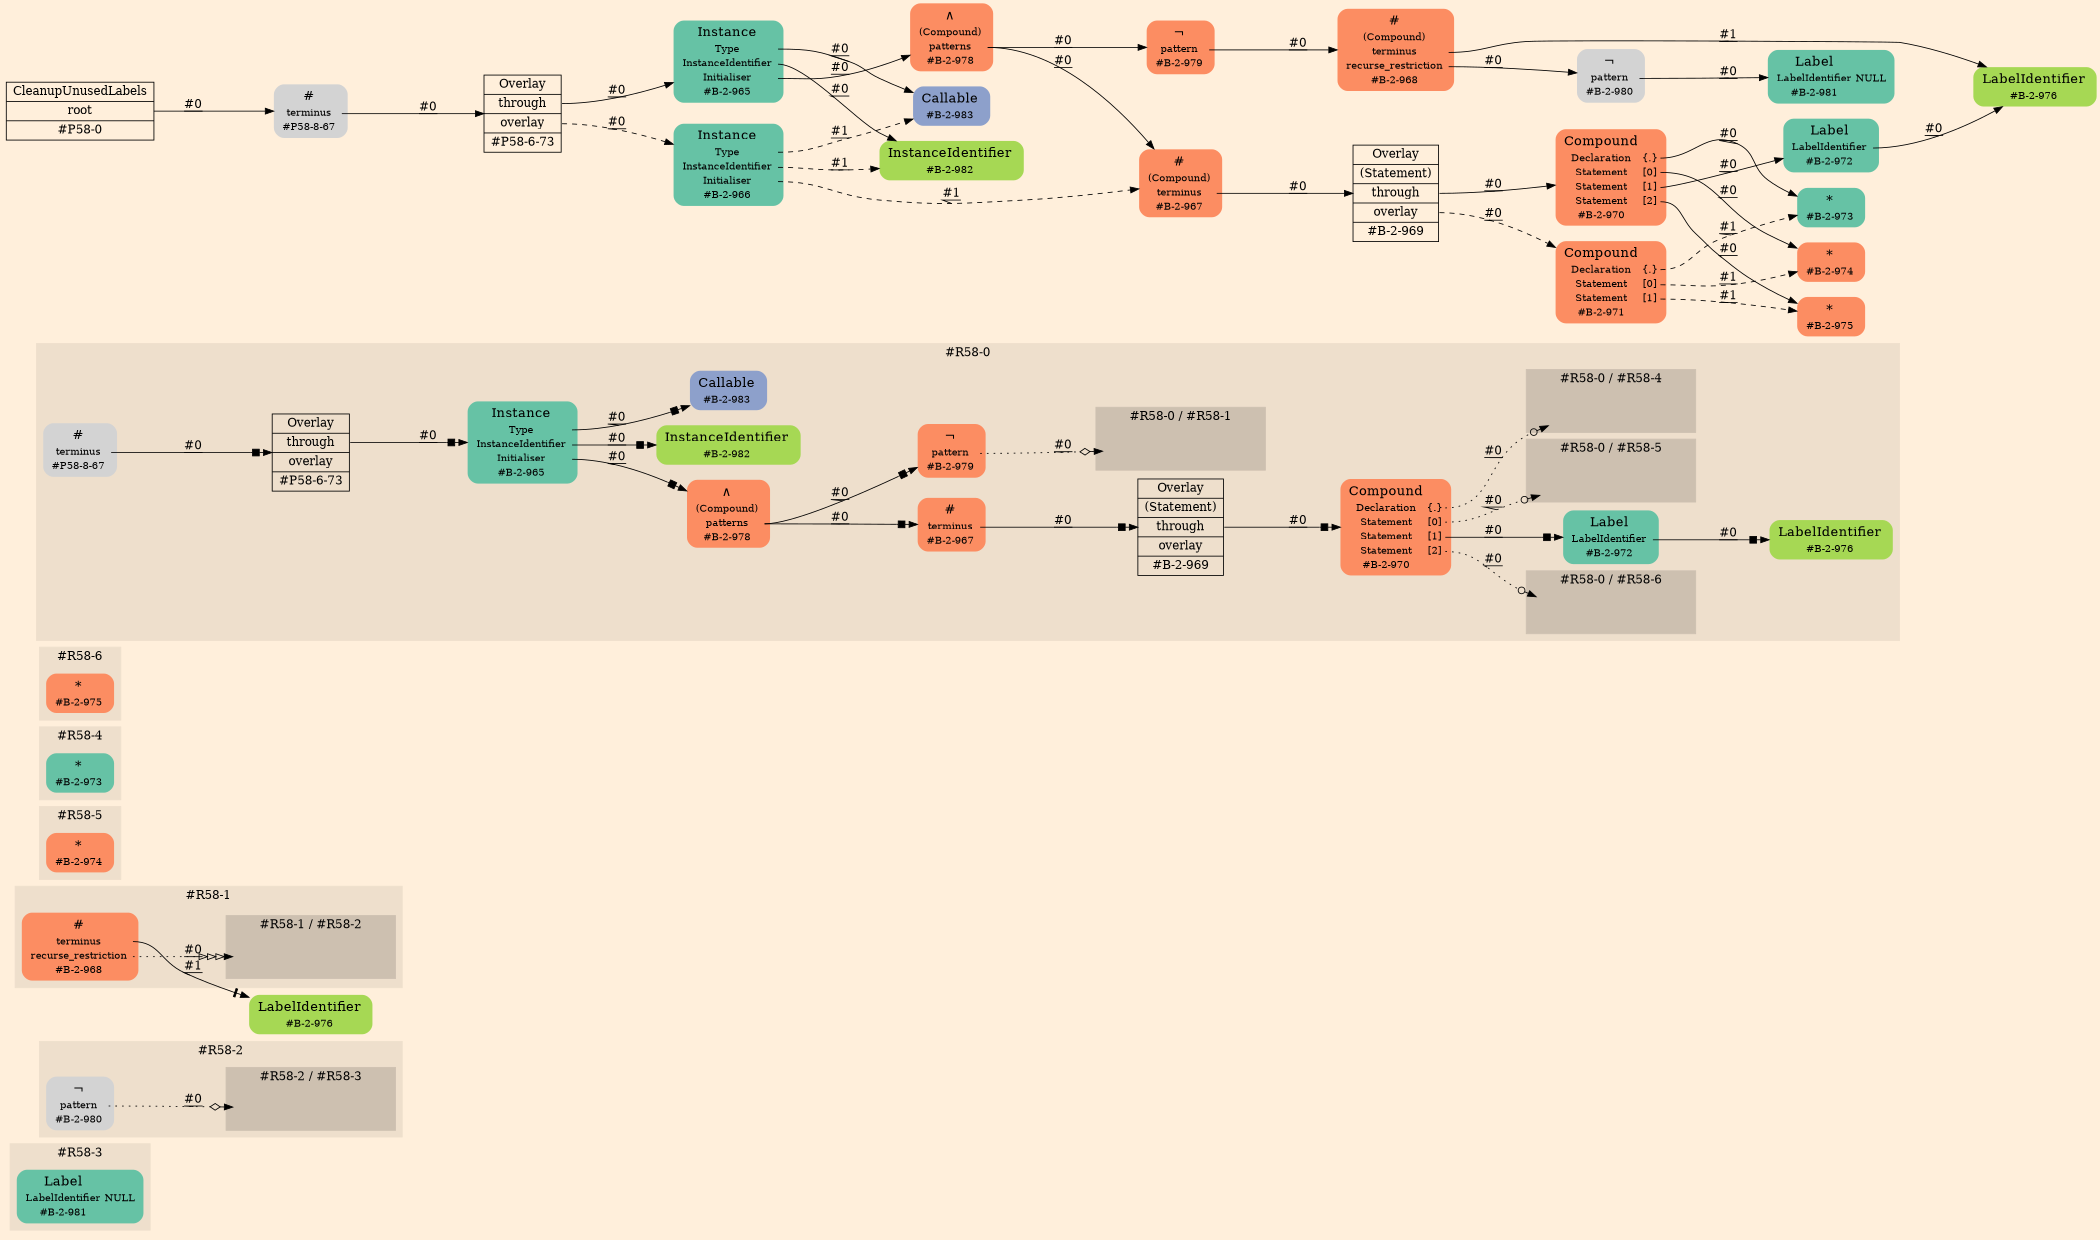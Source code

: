 digraph Inferno {
graph [
    rankdir = "LR"
    ranksep = 1.0
    size = "14,20"
    bgcolor = antiquewhite1
    color = black
    fontcolor = black
];
node [
];

// -------------------- figure #R58-3 --------------------
subgraph "cluster#R58-3" {
    label = "#R58-3"
    style = "filled"
    color = antiquewhite2
    "#R58-3 / #B-2-981" [
        shape = "plaintext"
        fillcolor = "/set28/1"
        label = <<TABLE BORDER="0" CELLBORDER="0" CELLSPACING="0">
         <TR><TD><FONT POINT-SIZE="16.0">Label</FONT></TD><TD></TD></TR>
         <TR><TD>LabelIdentifier</TD><TD PORT="port0">NULL</TD></TR>
         <TR><TD>#B-2-981</TD><TD PORT="port1"></TD></TR>
        </TABLE>>
        style = "rounded,filled"
        fontsize = "12"
    ];
    
}


// -------------------- figure #R58-2 --------------------
subgraph "cluster#R58-2" {
    label = "#R58-2"
    style = "filled"
    color = antiquewhite2
    "#R58-2 / #B-2-980" [
        shape = "plaintext"
        label = <<TABLE BORDER="0" CELLBORDER="0" CELLSPACING="0">
         <TR><TD><FONT POINT-SIZE="16.0">¬</FONT></TD><TD></TD></TR>
         <TR><TD>pattern</TD><TD PORT="port0"></TD></TR>
         <TR><TD>#B-2-980</TD><TD PORT="port1"></TD></TR>
        </TABLE>>
        style = "rounded,filled"
        fontsize = "12"
    ];
    
    subgraph "cluster#R58-2 / #R58-3" {
        label = "#R58-2 / #R58-3"
        style = "filled"
        color = antiquewhite3
        "#R58-2 / #0 / #B-2-981" [
            shape = "none"
            style = "invisible"
        ];
        
    }
    
}


// -------------------- figure #R58-1 --------------------
"#R58-1 / #B-2-976" [
    shape = "plaintext"
    fillcolor = "/set28/5"
    label = <<TABLE BORDER="0" CELLBORDER="0" CELLSPACING="0">
     <TR><TD><FONT POINT-SIZE="16.0">LabelIdentifier</FONT></TD><TD></TD></TR>
     <TR><TD>#B-2-976</TD><TD PORT="port0"></TD></TR>
    </TABLE>>
    style = "rounded,filled"
    fontsize = "12"
];

subgraph "cluster#R58-1" {
    label = "#R58-1"
    style = "filled"
    color = antiquewhite2
    "#R58-1 / #B-2-968" [
        shape = "plaintext"
        fillcolor = "/set28/2"
        label = <<TABLE BORDER="0" CELLBORDER="0" CELLSPACING="0">
         <TR><TD><FONT POINT-SIZE="16.0">#</FONT></TD><TD></TD></TR>
         <TR><TD>terminus</TD><TD PORT="port0"></TD></TR>
         <TR><TD>recurse_restriction</TD><TD PORT="port1"></TD></TR>
         <TR><TD>#B-2-968</TD><TD PORT="port2"></TD></TR>
        </TABLE>>
        style = "rounded,filled"
        fontsize = "12"
    ];
    
    subgraph "cluster#R58-1 / #R58-2" {
        label = "#R58-1 / #R58-2"
        style = "filled"
        color = antiquewhite3
        "#R58-1 / #0 / #B-2-980" [
            shape = "none"
            style = "invisible"
        ];
        
    }
    
}


// -------------------- figure #R58-5 --------------------
subgraph "cluster#R58-5" {
    label = "#R58-5"
    style = "filled"
    color = antiquewhite2
    "#R58-5 / #B-2-974" [
        shape = "plaintext"
        fillcolor = "/set28/2"
        label = <<TABLE BORDER="0" CELLBORDER="0" CELLSPACING="0">
         <TR><TD><FONT POINT-SIZE="16.0">*</FONT></TD><TD></TD></TR>
         <TR><TD>#B-2-974</TD><TD PORT="port0"></TD></TR>
        </TABLE>>
        style = "rounded,filled"
        fontsize = "12"
    ];
    
}


// -------------------- figure #R58-4 --------------------
subgraph "cluster#R58-4" {
    label = "#R58-4"
    style = "filled"
    color = antiquewhite2
    "#R58-4 / #B-2-973" [
        shape = "plaintext"
        fillcolor = "/set28/1"
        label = <<TABLE BORDER="0" CELLBORDER="0" CELLSPACING="0">
         <TR><TD><FONT POINT-SIZE="16.0">*</FONT></TD><TD></TD></TR>
         <TR><TD>#B-2-973</TD><TD PORT="port0"></TD></TR>
        </TABLE>>
        style = "rounded,filled"
        fontsize = "12"
    ];
    
}


// -------------------- figure #R58-6 --------------------
subgraph "cluster#R58-6" {
    label = "#R58-6"
    style = "filled"
    color = antiquewhite2
    "#R58-6 / #B-2-975" [
        shape = "plaintext"
        fillcolor = "/set28/2"
        label = <<TABLE BORDER="0" CELLBORDER="0" CELLSPACING="0">
         <TR><TD><FONT POINT-SIZE="16.0">*</FONT></TD><TD></TD></TR>
         <TR><TD>#B-2-975</TD><TD PORT="port0"></TD></TR>
        </TABLE>>
        style = "rounded,filled"
        fontsize = "12"
    ];
    
}


// -------------------- figure #R58-0 --------------------
subgraph "cluster#R58-0" {
    label = "#R58-0"
    style = "filled"
    color = antiquewhite2
    "#R58-0 / #B-2-965" [
        shape = "plaintext"
        fillcolor = "/set28/1"
        label = <<TABLE BORDER="0" CELLBORDER="0" CELLSPACING="0">
         <TR><TD><FONT POINT-SIZE="16.0">Instance</FONT></TD><TD></TD></TR>
         <TR><TD>Type</TD><TD PORT="port0"></TD></TR>
         <TR><TD>InstanceIdentifier</TD><TD PORT="port1"></TD></TR>
         <TR><TD>Initialiser</TD><TD PORT="port2"></TD></TR>
         <TR><TD>#B-2-965</TD><TD PORT="port3"></TD></TR>
        </TABLE>>
        style = "rounded,filled"
        fontsize = "12"
    ];
    
    "#R58-0 / #B-2-982" [
        shape = "plaintext"
        fillcolor = "/set28/5"
        label = <<TABLE BORDER="0" CELLBORDER="0" CELLSPACING="0">
         <TR><TD><FONT POINT-SIZE="16.0">InstanceIdentifier</FONT></TD><TD></TD></TR>
         <TR><TD>#B-2-982</TD><TD PORT="port0"></TD></TR>
        </TABLE>>
        style = "rounded,filled"
        fontsize = "12"
    ];
    
    "#R58-0 / #B-2-970" [
        shape = "plaintext"
        fillcolor = "/set28/2"
        label = <<TABLE BORDER="0" CELLBORDER="0" CELLSPACING="0">
         <TR><TD><FONT POINT-SIZE="16.0">Compound</FONT></TD><TD></TD></TR>
         <TR><TD>Declaration</TD><TD PORT="port0">{.}</TD></TR>
         <TR><TD>Statement</TD><TD PORT="port1">[0]</TD></TR>
         <TR><TD>Statement</TD><TD PORT="port2">[1]</TD></TR>
         <TR><TD>Statement</TD><TD PORT="port3">[2]</TD></TR>
         <TR><TD>#B-2-970</TD><TD PORT="port4"></TD></TR>
        </TABLE>>
        style = "rounded,filled"
        fontsize = "12"
    ];
    
    "#R58-0 / #B-2-972" [
        shape = "plaintext"
        fillcolor = "/set28/1"
        label = <<TABLE BORDER="0" CELLBORDER="0" CELLSPACING="0">
         <TR><TD><FONT POINT-SIZE="16.0">Label</FONT></TD><TD></TD></TR>
         <TR><TD>LabelIdentifier</TD><TD PORT="port0"></TD></TR>
         <TR><TD>#B-2-972</TD><TD PORT="port1"></TD></TR>
        </TABLE>>
        style = "rounded,filled"
        fontsize = "12"
    ];
    
    "#R58-0 / #P58-8-67" [
        shape = "plaintext"
        label = <<TABLE BORDER="0" CELLBORDER="0" CELLSPACING="0">
         <TR><TD><FONT POINT-SIZE="16.0">#</FONT></TD><TD></TD></TR>
         <TR><TD>terminus</TD><TD PORT="port0"></TD></TR>
         <TR><TD>#P58-8-67</TD><TD PORT="port1"></TD></TR>
        </TABLE>>
        style = "rounded,filled"
        fontsize = "12"
    ];
    
    "#R58-0 / #B-2-978" [
        shape = "plaintext"
        fillcolor = "/set28/2"
        label = <<TABLE BORDER="0" CELLBORDER="0" CELLSPACING="0">
         <TR><TD><FONT POINT-SIZE="16.0">∧</FONT></TD><TD></TD></TR>
         <TR><TD>(Compound)</TD><TD PORT="port0"></TD></TR>
         <TR><TD>patterns</TD><TD PORT="port1"></TD></TR>
         <TR><TD>#B-2-978</TD><TD PORT="port2"></TD></TR>
        </TABLE>>
        style = "rounded,filled"
        fontsize = "12"
    ];
    
    "#R58-0 / #B-2-967" [
        shape = "plaintext"
        fillcolor = "/set28/2"
        label = <<TABLE BORDER="0" CELLBORDER="0" CELLSPACING="0">
         <TR><TD><FONT POINT-SIZE="16.0">#</FONT></TD><TD></TD></TR>
         <TR><TD>terminus</TD><TD PORT="port0"></TD></TR>
         <TR><TD>#B-2-967</TD><TD PORT="port1"></TD></TR>
        </TABLE>>
        style = "rounded,filled"
        fontsize = "12"
    ];
    
    "#R58-0 / #B-2-979" [
        shape = "plaintext"
        fillcolor = "/set28/2"
        label = <<TABLE BORDER="0" CELLBORDER="0" CELLSPACING="0">
         <TR><TD><FONT POINT-SIZE="16.0">¬</FONT></TD><TD></TD></TR>
         <TR><TD>pattern</TD><TD PORT="port0"></TD></TR>
         <TR><TD>#B-2-979</TD><TD PORT="port1"></TD></TR>
        </TABLE>>
        style = "rounded,filled"
        fontsize = "12"
    ];
    
    "#R58-0 / #B-2-983" [
        shape = "plaintext"
        fillcolor = "/set28/3"
        label = <<TABLE BORDER="0" CELLBORDER="0" CELLSPACING="0">
         <TR><TD><FONT POINT-SIZE="16.0">Callable</FONT></TD><TD></TD></TR>
         <TR><TD>#B-2-983</TD><TD PORT="port0"></TD></TR>
        </TABLE>>
        style = "rounded,filled"
        fontsize = "12"
    ];
    
    "#R58-0 / #B-2-976" [
        shape = "plaintext"
        fillcolor = "/set28/5"
        label = <<TABLE BORDER="0" CELLBORDER="0" CELLSPACING="0">
         <TR><TD><FONT POINT-SIZE="16.0">LabelIdentifier</FONT></TD><TD></TD></TR>
         <TR><TD>#B-2-976</TD><TD PORT="port0"></TD></TR>
        </TABLE>>
        style = "rounded,filled"
        fontsize = "12"
    ];
    
    "#R58-0 / #P58-6-73" [
        shape = "record"
        fillcolor = antiquewhite2
        label = "<fixed> Overlay | <port0> through | <port1> overlay | <port2> #P58-6-73"
        style = "filled"
        fontsize = "14"
        color = black
        fontcolor = black
    ];
    
    "#R58-0 / #B-2-969" [
        shape = "record"
        fillcolor = antiquewhite2
        label = "<fixed> Overlay | <port0> (Statement) | <port1> through | <port2> overlay | <port3> #B-2-969"
        style = "filled"
        fontsize = "14"
        color = black
        fontcolor = black
    ];
    
    subgraph "cluster#R58-0 / #R58-6" {
        label = "#R58-0 / #R58-6"
        style = "filled"
        color = antiquewhite3
        "#R58-0 / #0 / #B-2-975" [
            shape = "none"
            style = "invisible"
        ];
        
    }
    
    subgraph "cluster#R58-0 / #R58-4" {
        label = "#R58-0 / #R58-4"
        style = "filled"
        color = antiquewhite3
        "#R58-0 / #0 / #B-2-973" [
            shape = "none"
            style = "invisible"
        ];
        
    }
    
    subgraph "cluster#R58-0 / #R58-5" {
        label = "#R58-0 / #R58-5"
        style = "filled"
        color = antiquewhite3
        "#R58-0 / #0 / #B-2-974" [
            shape = "none"
            style = "invisible"
        ];
        
    }
    
    subgraph "cluster#R58-0 / #R58-1" {
        label = "#R58-0 / #R58-1"
        style = "filled"
        color = antiquewhite3
        "#R58-0 / #0 / #B-2-968" [
            shape = "none"
            style = "invisible"
        ];
        
    }
    
}


// -------------------- transformation figure --------------------
"CR#P58-0" [
    shape = "record"
    fillcolor = antiquewhite1
    label = "<fixed> CleanupUnusedLabels | <port0> root | <port1> #P58-0"
    style = "filled"
    fontsize = "14"
    color = black
    fontcolor = black
];

"#P58-8-67" [
    shape = "plaintext"
    label = <<TABLE BORDER="0" CELLBORDER="0" CELLSPACING="0">
     <TR><TD><FONT POINT-SIZE="16.0">#</FONT></TD><TD></TD></TR>
     <TR><TD>terminus</TD><TD PORT="port0"></TD></TR>
     <TR><TD>#P58-8-67</TD><TD PORT="port1"></TD></TR>
    </TABLE>>
    style = "rounded,filled"
    fontsize = "12"
];

"#P58-6-73" [
    shape = "record"
    fillcolor = antiquewhite1
    label = "<fixed> Overlay | <port0> through | <port1> overlay | <port2> #P58-6-73"
    style = "filled"
    fontsize = "14"
    color = black
    fontcolor = black
];

"#B-2-965" [
    shape = "plaintext"
    fillcolor = "/set28/1"
    label = <<TABLE BORDER="0" CELLBORDER="0" CELLSPACING="0">
     <TR><TD><FONT POINT-SIZE="16.0">Instance</FONT></TD><TD></TD></TR>
     <TR><TD>Type</TD><TD PORT="port0"></TD></TR>
     <TR><TD>InstanceIdentifier</TD><TD PORT="port1"></TD></TR>
     <TR><TD>Initialiser</TD><TD PORT="port2"></TD></TR>
     <TR><TD>#B-2-965</TD><TD PORT="port3"></TD></TR>
    </TABLE>>
    style = "rounded,filled"
    fontsize = "12"
];

"#B-2-983" [
    shape = "plaintext"
    fillcolor = "/set28/3"
    label = <<TABLE BORDER="0" CELLBORDER="0" CELLSPACING="0">
     <TR><TD><FONT POINT-SIZE="16.0">Callable</FONT></TD><TD></TD></TR>
     <TR><TD>#B-2-983</TD><TD PORT="port0"></TD></TR>
    </TABLE>>
    style = "rounded,filled"
    fontsize = "12"
];

"#B-2-982" [
    shape = "plaintext"
    fillcolor = "/set28/5"
    label = <<TABLE BORDER="0" CELLBORDER="0" CELLSPACING="0">
     <TR><TD><FONT POINT-SIZE="16.0">InstanceIdentifier</FONT></TD><TD></TD></TR>
     <TR><TD>#B-2-982</TD><TD PORT="port0"></TD></TR>
    </TABLE>>
    style = "rounded,filled"
    fontsize = "12"
];

"#B-2-978" [
    shape = "plaintext"
    fillcolor = "/set28/2"
    label = <<TABLE BORDER="0" CELLBORDER="0" CELLSPACING="0">
     <TR><TD><FONT POINT-SIZE="16.0">∧</FONT></TD><TD></TD></TR>
     <TR><TD>(Compound)</TD><TD PORT="port0"></TD></TR>
     <TR><TD>patterns</TD><TD PORT="port1"></TD></TR>
     <TR><TD>#B-2-978</TD><TD PORT="port2"></TD></TR>
    </TABLE>>
    style = "rounded,filled"
    fontsize = "12"
];

"#B-2-967" [
    shape = "plaintext"
    fillcolor = "/set28/2"
    label = <<TABLE BORDER="0" CELLBORDER="0" CELLSPACING="0">
     <TR><TD><FONT POINT-SIZE="16.0">#</FONT></TD><TD></TD></TR>
     <TR><TD>(Compound)</TD><TD PORT="port0"></TD></TR>
     <TR><TD>terminus</TD><TD PORT="port1"></TD></TR>
     <TR><TD>#B-2-967</TD><TD PORT="port2"></TD></TR>
    </TABLE>>
    style = "rounded,filled"
    fontsize = "12"
];

"#B-2-969" [
    shape = "record"
    fillcolor = antiquewhite1
    label = "<fixed> Overlay | <port0> (Statement) | <port1> through | <port2> overlay | <port3> #B-2-969"
    style = "filled"
    fontsize = "14"
    color = black
    fontcolor = black
];

"#B-2-970" [
    shape = "plaintext"
    fillcolor = "/set28/2"
    label = <<TABLE BORDER="0" CELLBORDER="0" CELLSPACING="0">
     <TR><TD><FONT POINT-SIZE="16.0">Compound</FONT></TD><TD></TD></TR>
     <TR><TD>Declaration</TD><TD PORT="port0">{.}</TD></TR>
     <TR><TD>Statement</TD><TD PORT="port1">[0]</TD></TR>
     <TR><TD>Statement</TD><TD PORT="port2">[1]</TD></TR>
     <TR><TD>Statement</TD><TD PORT="port3">[2]</TD></TR>
     <TR><TD>#B-2-970</TD><TD PORT="port4"></TD></TR>
    </TABLE>>
    style = "rounded,filled"
    fontsize = "12"
];

"#B-2-973" [
    shape = "plaintext"
    fillcolor = "/set28/1"
    label = <<TABLE BORDER="0" CELLBORDER="0" CELLSPACING="0">
     <TR><TD><FONT POINT-SIZE="16.0">*</FONT></TD><TD></TD></TR>
     <TR><TD>#B-2-973</TD><TD PORT="port0"></TD></TR>
    </TABLE>>
    style = "rounded,filled"
    fontsize = "12"
];

"#B-2-974" [
    shape = "plaintext"
    fillcolor = "/set28/2"
    label = <<TABLE BORDER="0" CELLBORDER="0" CELLSPACING="0">
     <TR><TD><FONT POINT-SIZE="16.0">*</FONT></TD><TD></TD></TR>
     <TR><TD>#B-2-974</TD><TD PORT="port0"></TD></TR>
    </TABLE>>
    style = "rounded,filled"
    fontsize = "12"
];

"#B-2-972" [
    shape = "plaintext"
    fillcolor = "/set28/1"
    label = <<TABLE BORDER="0" CELLBORDER="0" CELLSPACING="0">
     <TR><TD><FONT POINT-SIZE="16.0">Label</FONT></TD><TD></TD></TR>
     <TR><TD>LabelIdentifier</TD><TD PORT="port0"></TD></TR>
     <TR><TD>#B-2-972</TD><TD PORT="port1"></TD></TR>
    </TABLE>>
    style = "rounded,filled"
    fontsize = "12"
];

"#B-2-976" [
    shape = "plaintext"
    fillcolor = "/set28/5"
    label = <<TABLE BORDER="0" CELLBORDER="0" CELLSPACING="0">
     <TR><TD><FONT POINT-SIZE="16.0">LabelIdentifier</FONT></TD><TD></TD></TR>
     <TR><TD>#B-2-976</TD><TD PORT="port0"></TD></TR>
    </TABLE>>
    style = "rounded,filled"
    fontsize = "12"
];

"#B-2-975" [
    shape = "plaintext"
    fillcolor = "/set28/2"
    label = <<TABLE BORDER="0" CELLBORDER="0" CELLSPACING="0">
     <TR><TD><FONT POINT-SIZE="16.0">*</FONT></TD><TD></TD></TR>
     <TR><TD>#B-2-975</TD><TD PORT="port0"></TD></TR>
    </TABLE>>
    style = "rounded,filled"
    fontsize = "12"
];

"#B-2-971" [
    shape = "plaintext"
    fillcolor = "/set28/2"
    label = <<TABLE BORDER="0" CELLBORDER="0" CELLSPACING="0">
     <TR><TD><FONT POINT-SIZE="16.0">Compound</FONT></TD><TD></TD></TR>
     <TR><TD>Declaration</TD><TD PORT="port0">{.}</TD></TR>
     <TR><TD>Statement</TD><TD PORT="port1">[0]</TD></TR>
     <TR><TD>Statement</TD><TD PORT="port2">[1]</TD></TR>
     <TR><TD>#B-2-971</TD><TD PORT="port3"></TD></TR>
    </TABLE>>
    style = "rounded,filled"
    fontsize = "12"
];

"#B-2-979" [
    shape = "plaintext"
    fillcolor = "/set28/2"
    label = <<TABLE BORDER="0" CELLBORDER="0" CELLSPACING="0">
     <TR><TD><FONT POINT-SIZE="16.0">¬</FONT></TD><TD></TD></TR>
     <TR><TD>pattern</TD><TD PORT="port0"></TD></TR>
     <TR><TD>#B-2-979</TD><TD PORT="port1"></TD></TR>
    </TABLE>>
    style = "rounded,filled"
    fontsize = "12"
];

"#B-2-968" [
    shape = "plaintext"
    fillcolor = "/set28/2"
    label = <<TABLE BORDER="0" CELLBORDER="0" CELLSPACING="0">
     <TR><TD><FONT POINT-SIZE="16.0">#</FONT></TD><TD></TD></TR>
     <TR><TD>(Compound)</TD><TD PORT="port0"></TD></TR>
     <TR><TD>terminus</TD><TD PORT="port1"></TD></TR>
     <TR><TD>recurse_restriction</TD><TD PORT="port2"></TD></TR>
     <TR><TD>#B-2-968</TD><TD PORT="port3"></TD></TR>
    </TABLE>>
    style = "rounded,filled"
    fontsize = "12"
];

"#B-2-980" [
    shape = "plaintext"
    label = <<TABLE BORDER="0" CELLBORDER="0" CELLSPACING="0">
     <TR><TD><FONT POINT-SIZE="16.0">¬</FONT></TD><TD></TD></TR>
     <TR><TD>pattern</TD><TD PORT="port0"></TD></TR>
     <TR><TD>#B-2-980</TD><TD PORT="port1"></TD></TR>
    </TABLE>>
    style = "rounded,filled"
    fontsize = "12"
];

"#B-2-981" [
    shape = "plaintext"
    fillcolor = "/set28/1"
    label = <<TABLE BORDER="0" CELLBORDER="0" CELLSPACING="0">
     <TR><TD><FONT POINT-SIZE="16.0">Label</FONT></TD><TD></TD></TR>
     <TR><TD>LabelIdentifier</TD><TD PORT="port0">NULL</TD></TR>
     <TR><TD>#B-2-981</TD><TD PORT="port1"></TD></TR>
    </TABLE>>
    style = "rounded,filled"
    fontsize = "12"
];

"#B-2-966" [
    shape = "plaintext"
    fillcolor = "/set28/1"
    label = <<TABLE BORDER="0" CELLBORDER="0" CELLSPACING="0">
     <TR><TD><FONT POINT-SIZE="16.0">Instance</FONT></TD><TD></TD></TR>
     <TR><TD>Type</TD><TD PORT="port0"></TD></TR>
     <TR><TD>InstanceIdentifier</TD><TD PORT="port1"></TD></TR>
     <TR><TD>Initialiser</TD><TD PORT="port2"></TD></TR>
     <TR><TD>#B-2-966</TD><TD PORT="port3"></TD></TR>
    </TABLE>>
    style = "rounded,filled"
    fontsize = "12"
];


// -------------------- links --------------------
// links for block CR#P58-0
"CR#P58-0":port0 -> "#P58-8-67" [
    style="solid"
    label = "#0"
    decorate = true
    color = black
    fontcolor = black
];

// links for block #P58-8-67
"#P58-8-67":port0 -> "#P58-6-73" [
    style="solid"
    label = "#0"
    decorate = true
    color = black
    fontcolor = black
];

// links for block #P58-6-73
"#P58-6-73":port0 -> "#B-2-965" [
    style="solid"
    label = "#0"
    decorate = true
    color = black
    fontcolor = black
];

"#P58-6-73":port1 -> "#B-2-966" [
    style="dashed"
    label = "#0"
    decorate = true
    color = black
    fontcolor = black
];

// links for block #B-2-965
"#B-2-965":port0 -> "#B-2-983" [
    style="solid"
    label = "#0"
    decorate = true
    color = black
    fontcolor = black
];

"#B-2-965":port1 -> "#B-2-982" [
    style="solid"
    label = "#0"
    decorate = true
    color = black
    fontcolor = black
];

"#B-2-965":port2 -> "#B-2-978" [
    style="solid"
    label = "#0"
    decorate = true
    color = black
    fontcolor = black
];

// links for block #B-2-983
// links for block #B-2-982
// links for block #B-2-978
"#B-2-978":port1 -> "#B-2-967" [
    style="solid"
    label = "#0"
    decorate = true
    color = black
    fontcolor = black
];

"#B-2-978":port1 -> "#B-2-979" [
    style="solid"
    label = "#0"
    decorate = true
    color = black
    fontcolor = black
];

// links for block #B-2-967
"#B-2-967":port1 -> "#B-2-969" [
    style="solid"
    label = "#0"
    decorate = true
    color = black
    fontcolor = black
];

// links for block #B-2-969
"#B-2-969":port1 -> "#B-2-970" [
    style="solid"
    label = "#0"
    decorate = true
    color = black
    fontcolor = black
];

"#B-2-969":port2 -> "#B-2-971" [
    style="dashed"
    label = "#0"
    decorate = true
    color = black
    fontcolor = black
];

// links for block #B-2-970
"#B-2-970":port0 -> "#B-2-973" [
    style="solid"
    label = "#0"
    decorate = true
    color = black
    fontcolor = black
];

"#B-2-970":port1 -> "#B-2-974" [
    style="solid"
    label = "#0"
    decorate = true
    color = black
    fontcolor = black
];

"#B-2-970":port2 -> "#B-2-972" [
    style="solid"
    label = "#0"
    decorate = true
    color = black
    fontcolor = black
];

"#B-2-970":port3 -> "#B-2-975" [
    style="solid"
    label = "#0"
    decorate = true
    color = black
    fontcolor = black
];

// links for block #B-2-973
// links for block #B-2-974
// links for block #B-2-972
"#B-2-972":port0 -> "#B-2-976" [
    style="solid"
    label = "#0"
    decorate = true
    color = black
    fontcolor = black
];

// links for block #B-2-976
// links for block #B-2-975
// links for block #B-2-971
"#B-2-971":port0 -> "#B-2-973" [
    style="dashed"
    label = "#1"
    decorate = true
    color = black
    fontcolor = black
];

"#B-2-971":port1 -> "#B-2-974" [
    style="dashed"
    label = "#1"
    decorate = true
    color = black
    fontcolor = black
];

"#B-2-971":port2 -> "#B-2-975" [
    style="dashed"
    label = "#1"
    decorate = true
    color = black
    fontcolor = black
];

// links for block #B-2-979
"#B-2-979":port0 -> "#B-2-968" [
    style="solid"
    label = "#0"
    decorate = true
    color = black
    fontcolor = black
];

// links for block #B-2-968
"#B-2-968":port1 -> "#B-2-976" [
    style="solid"
    label = "#1"
    decorate = true
    color = black
    fontcolor = black
];

"#B-2-968":port2 -> "#B-2-980" [
    style="solid"
    label = "#0"
    decorate = true
    color = black
    fontcolor = black
];

// links for block #B-2-980
"#B-2-980":port0 -> "#B-2-981" [
    style="solid"
    label = "#0"
    decorate = true
    color = black
    fontcolor = black
];

// links for block #B-2-981
// links for block #B-2-966
"#B-2-966":port0 -> "#B-2-983" [
    style="dashed"
    label = "#1"
    decorate = true
    color = black
    fontcolor = black
];

"#B-2-966":port1 -> "#B-2-982" [
    style="dashed"
    label = "#1"
    decorate = true
    color = black
    fontcolor = black
];

"#B-2-966":port2 -> "#B-2-967" [
    style="dashed"
    label = "#1"
    decorate = true
    color = black
    fontcolor = black
];

// links for block #R58-0 / #B-2-965
"#R58-0 / #B-2-965":port0 -> "#R58-0 / #B-2-983" [
    style="solid"
    arrowhead="normalnonebox"
    label = "#0"
    decorate = true
    color = black
    fontcolor = black
];

"#R58-0 / #B-2-965":port1 -> "#R58-0 / #B-2-982" [
    style="solid"
    arrowhead="normalnonebox"
    label = "#0"
    decorate = true
    color = black
    fontcolor = black
];

"#R58-0 / #B-2-965":port2 -> "#R58-0 / #B-2-978" [
    style="solid"
    arrowhead="normalnonebox"
    label = "#0"
    decorate = true
    color = black
    fontcolor = black
];

// links for block #R58-0 / #B-2-982
// links for block #R58-0 / #B-2-970
"#R58-0 / #B-2-970":port0 -> "#R58-0 / #0 / #B-2-973" [
    style="dotted"
    arrowhead="normalnoneodot"
    label = "#0"
    decorate = true
    color = black
    fontcolor = black
];

"#R58-0 / #B-2-970":port1 -> "#R58-0 / #0 / #B-2-974" [
    style="dotted"
    arrowhead="normalnoneodot"
    label = "#0"
    decorate = true
    color = black
    fontcolor = black
];

"#R58-0 / #B-2-970":port2 -> "#R58-0 / #B-2-972" [
    style="solid"
    arrowhead="normalnonebox"
    label = "#0"
    decorate = true
    color = black
    fontcolor = black
];

"#R58-0 / #B-2-970":port3 -> "#R58-0 / #0 / #B-2-975" [
    style="dotted"
    arrowhead="normalnoneodot"
    label = "#0"
    decorate = true
    color = black
    fontcolor = black
];

// links for block #R58-0 / #B-2-972
"#R58-0 / #B-2-972":port0 -> "#R58-0 / #B-2-976" [
    style="solid"
    arrowhead="normalnonebox"
    label = "#0"
    decorate = true
    color = black
    fontcolor = black
];

// links for block #R58-0 / #P58-8-67
"#R58-0 / #P58-8-67":port0 -> "#R58-0 / #P58-6-73" [
    style="solid"
    arrowhead="normalnonebox"
    label = "#0"
    decorate = true
    color = black
    fontcolor = black
];

// links for block #R58-0 / #B-2-978
"#R58-0 / #B-2-978":port1 -> "#R58-0 / #B-2-967" [
    style="solid"
    arrowhead="normalnonebox"
    label = "#0"
    decorate = true
    color = black
    fontcolor = black
];

"#R58-0 / #B-2-978":port1 -> "#R58-0 / #B-2-979" [
    style="solid"
    arrowhead="normalnonebox"
    label = "#0"
    decorate = true
    color = black
    fontcolor = black
];

// links for block #R58-0 / #B-2-967
"#R58-0 / #B-2-967":port0 -> "#R58-0 / #B-2-969" [
    style="solid"
    arrowhead="normalnonebox"
    label = "#0"
    decorate = true
    color = black
    fontcolor = black
];

// links for block #R58-0 / #B-2-979
"#R58-0 / #B-2-979":port0 -> "#R58-0 / #0 / #B-2-968" [
    style="dotted"
    arrowhead="normalnoneodiamond"
    label = "#0"
    decorate = true
    color = black
    fontcolor = black
];

// links for block #R58-0 / #B-2-983
// links for block #R58-0 / #B-2-976
// links for block #R58-0 / #P58-6-73
"#R58-0 / #P58-6-73":port0 -> "#R58-0 / #B-2-965" [
    style="solid"
    arrowhead="normalnonebox"
    label = "#0"
    decorate = true
    color = black
    fontcolor = black
];

// links for block #R58-0 / #B-2-969
"#R58-0 / #B-2-969":port1 -> "#R58-0 / #B-2-970" [
    style="solid"
    arrowhead="normalnonebox"
    label = "#0"
    decorate = true
    color = black
    fontcolor = black
];

// links for block #R58-0 / #0 / #B-2-975
// links for block #R58-0 / #0 / #B-2-973
// links for block #R58-0 / #0 / #B-2-974
// links for block #R58-0 / #0 / #B-2-968
// links for block #R58-6 / #B-2-975
// links for block #R58-4 / #B-2-973
// links for block #R58-5 / #B-2-974
// links for block #R58-1 / #B-2-976
// links for block #R58-1 / #B-2-968
"#R58-1 / #B-2-968":port0 -> "#R58-1 / #B-2-976" [
    style="solid"
    arrowhead="normalnonetee"
    label = "#1"
    decorate = true
    color = black
    fontcolor = black
];

"#R58-1 / #B-2-968":port1 -> "#R58-1 / #0 / #B-2-980" [
    style="dotted"
    arrowhead="normalonormalonormalonormal"
    label = "#0"
    decorate = true
    color = black
    fontcolor = black
];

// links for block #R58-1 / #0 / #B-2-980
// links for block #R58-2 / #B-2-980
"#R58-2 / #B-2-980":port0 -> "#R58-2 / #0 / #B-2-981" [
    style="dotted"
    arrowhead="normalnoneodiamond"
    label = "#0"
    decorate = true
    color = black
    fontcolor = black
];

// links for block #R58-2 / #0 / #B-2-981
// links for block #R58-3 / #B-2-981
}
